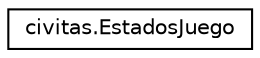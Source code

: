 digraph "Representación gráfica de la clase"
{
  edge [fontname="Helvetica",fontsize="10",labelfontname="Helvetica",labelfontsize="10"];
  node [fontname="Helvetica",fontsize="10",shape=record];
  rankdir="LR";
  Node0 [label="civitas.EstadosJuego",height=0.2,width=0.4,color="black", fillcolor="white", style="filled",URL="$enumcivitas_1_1EstadosJuego.html"];
}
